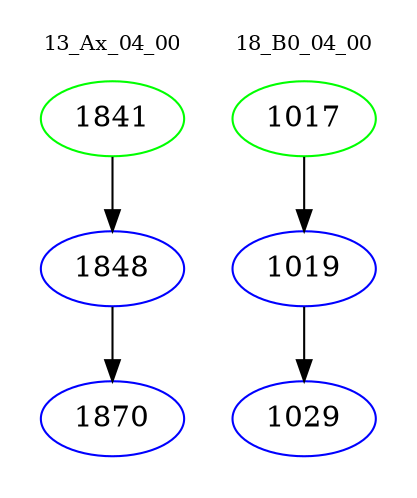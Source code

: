 digraph{
subgraph cluster_0 {
color = white
label = "13_Ax_04_00";
fontsize=10;
T0_1841 [label="1841", color="green"]
T0_1841 -> T0_1848 [color="black"]
T0_1848 [label="1848", color="blue"]
T0_1848 -> T0_1870 [color="black"]
T0_1870 [label="1870", color="blue"]
}
subgraph cluster_1 {
color = white
label = "18_B0_04_00";
fontsize=10;
T1_1017 [label="1017", color="green"]
T1_1017 -> T1_1019 [color="black"]
T1_1019 [label="1019", color="blue"]
T1_1019 -> T1_1029 [color="black"]
T1_1029 [label="1029", color="blue"]
}
}
